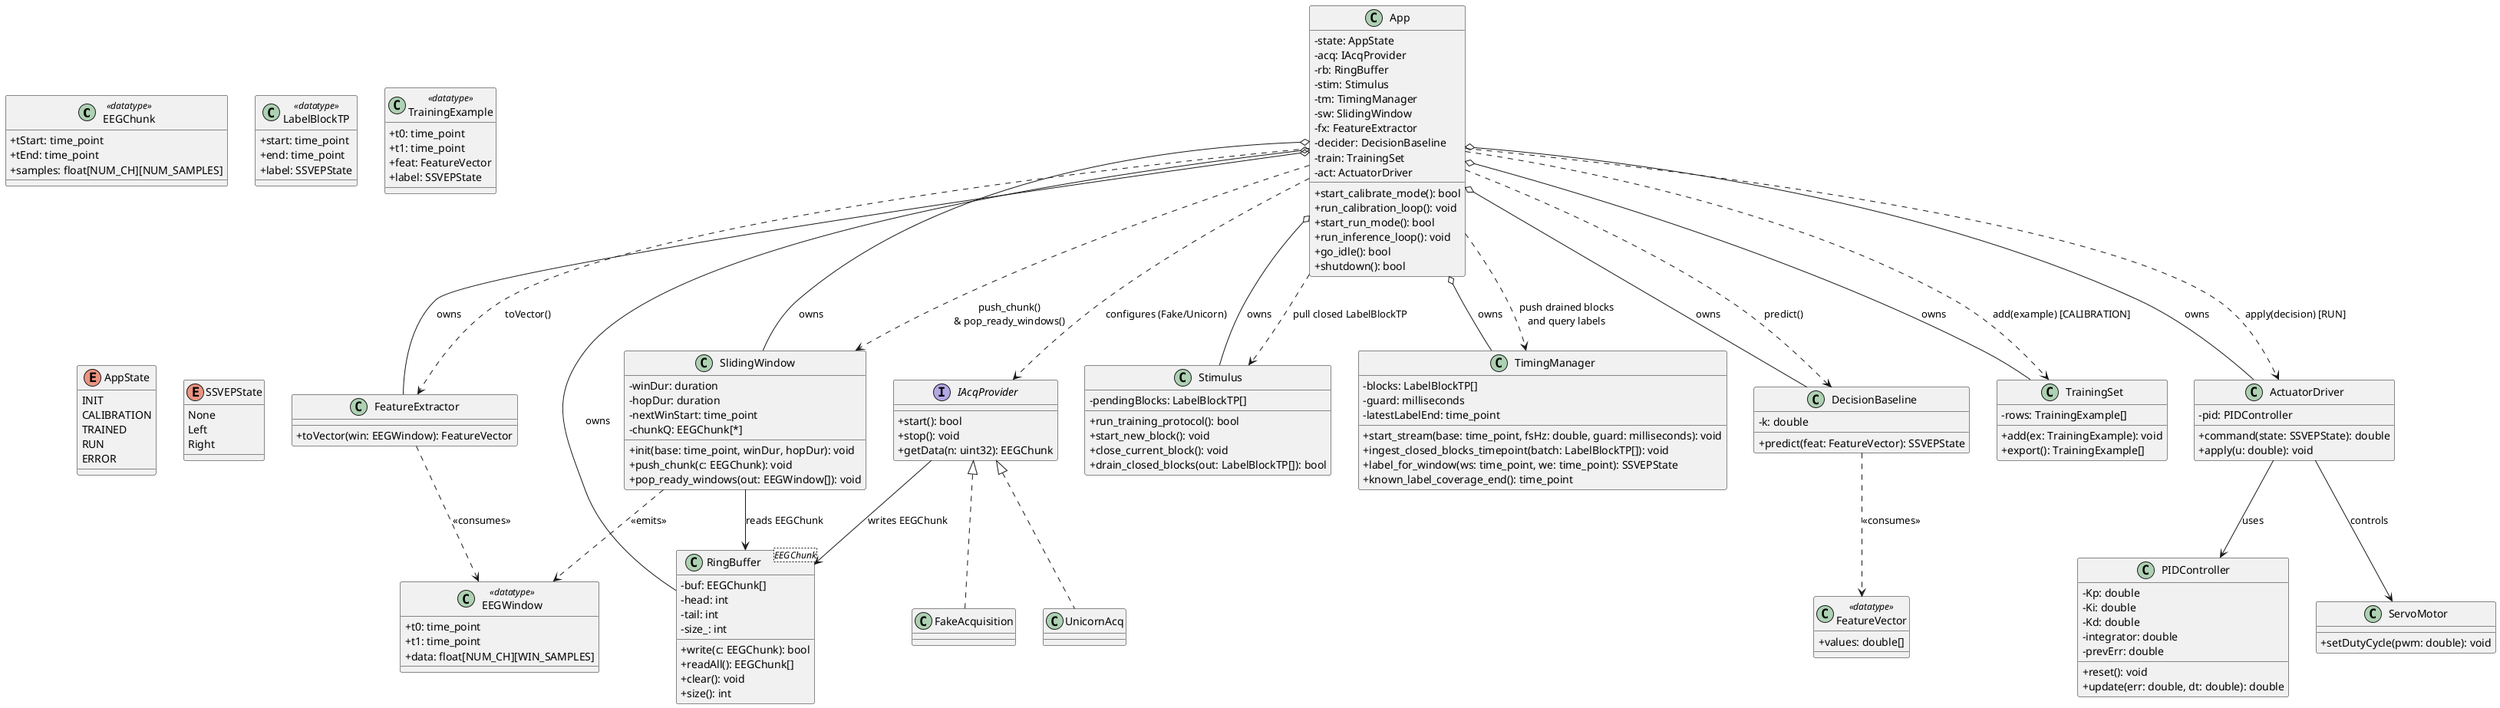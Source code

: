 @startuml
skinparam classAttributeIconSize 0

' Data types (timestamp-based)
class EEGChunk <<datatype>> {
  +tStart: time_point
  +tEnd: time_point
  +samples: float[NUM_CH][NUM_SAMPLES]
}
class EEGWindow <<datatype>> {
  +t0: time_point
  +t1: time_point
  +data: float[NUM_CH][WIN_SAMPLES]
}
class FeatureVector <<datatype>> { 
    +values: double[] 
}
class LabelBlockTP <<datatype>> {
  +start: time_point
  +end: time_point
  +label: SSVEPState
}
class TrainingExample <<datatype>> {
  +t0: time_point
  +t1: time_point
  +feat: FeatureVector
  +label: SSVEPState
}

enum AppState { 
    INIT 
CALIBRATION 
TRAINED 
RUN 
ERROR
}
enum SSVEPState { 
    None 
    Left 
    Right 
}

' Ring buffer
class "RingBuffer<EEGChunk>" as RingBuffer {
  -buf: EEGChunk[]
  -head: int
  -tail: int
  -size_: int
  +write(c: EEGChunk): bool
  +readAll(): EEGChunk[]
  +clear(): void
  +size(): int
}

' Acquisition
interface IAcqProvider {
  +start(): bool
  +stop(): void
  +getData(n: uint32): EEGChunk
}
class FakeAcquisition
class UnicornAcq
IAcqProvider <|.. FakeAcquisition
IAcqProvider <|.. UnicornAcq

' Stimulus (standalone)
class Stimulus {
  -pendingBlocks: LabelBlockTP[]
  +run_training_protocol(): bool
  +start_new_block(): void
  +close_current_block(): void
  +drain_closed_blocks(out: LabelBlockTP[]): bool
}

'TimingManager
class TimingManager {
  -blocks: LabelBlockTP[]
  -guard: milliseconds
  -latestLabelEnd: time_point
  +start_stream(base: time_point, fsHz: double, guard: milliseconds): void
  +ingest_closed_blocks_timepoint(batch: LabelBlockTP[]): void
  +label_for_window(ws: time_point, we: time_point): SSVEPState
  +known_label_coverage_end(): time_point
}

' Sliding window 
class SlidingWindow {
  -winDur: duration
  -hopDur: duration
  -nextWinStart: time_point
  -chunkQ: EEGChunk[*]
  +init(base: time_point, winDur, hopDur): void
  +push_chunk(c: EEGChunk): void
  +pop_ready_windows(out: EEGWindow[]): void
}

'  Feature extraction & decision 
class FeatureExtractor {
  +toVector(win: EEGWindow): FeatureVector
}
class DecisionBaseline {
  -k: double
  +predict(feat: FeatureVector): SSVEPState
}

' Training data 
class TrainingSet {
  -rows: TrainingExample[]
  +add(ex: TrainingExample): void
  +export(): TrainingExample[]
}

' Actuation 
class PIDController {
  -Kp: double
  -Ki: double
  -Kd: double
  -integrator: double
  -prevErr: double
  +reset(): void
  +update(err: double, dt: double): double
}
class ActuatorDriver {
  -pid: PIDController
  +command(state: SSVEPState): double
  +apply(u: double): void
}
class ServoMotor {
  +setDutyCycle(pwm: double): void
}
ActuatorDriver --> PIDController : uses
ActuatorDriver --> ServoMotor : controls

' top-level App 
class App {
  -state: AppState
  -acq: IAcqProvider
  -rb: RingBuffer
  -stim: Stimulus
  -tm: TimingManager
  -sw: SlidingWindow
  -fx: FeatureExtractor
  -decider: DecisionBaseline
  -train: TrainingSet
  -act: ActuatorDriver
  +start_calibrate_mode(): bool
  +run_calibration_loop(): void
  +start_run_mode(): bool
  +run_inference_loop(): void
  +go_idle(): bool
  +shutdown(): bool
}

' ==== Relationships ====
App o-- RingBuffer : owns
App o-- Stimulus : owns
App o-- TimingManager : owns
App o-- SlidingWindow : owns
App o-- FeatureExtractor : owns
App o-- DecisionBaseline : owns
App o-- TrainingSet : owns
App o-- ActuatorDriver : owns
App ..> IAcqProvider : configures (Fake/Unicorn)

IAcqProvider --> RingBuffer : writes EEGChunk
SlidingWindow --> RingBuffer : reads EEGChunk
SlidingWindow ..> EEGWindow : <<emits>>
FeatureExtractor ..> EEGWindow : <<consumes>>
DecisionBaseline ..> FeatureVector : <<consumes>>

' Orchestration  
App ..> Stimulus : "pull closed LabelBlockTP"
App ..> TimingManager : "push drained blocks\nand query labels"
App ..> SlidingWindow : "push_chunk()\n& pop_ready_windows()"
App ..> FeatureExtractor : "toVector()"
App ..> DecisionBaseline : "predict()"
App ..> TrainingSet : "add(example) [CALIBRATION]"
App ..> ActuatorDriver : "apply(decision) [RUN]"

@enduml
